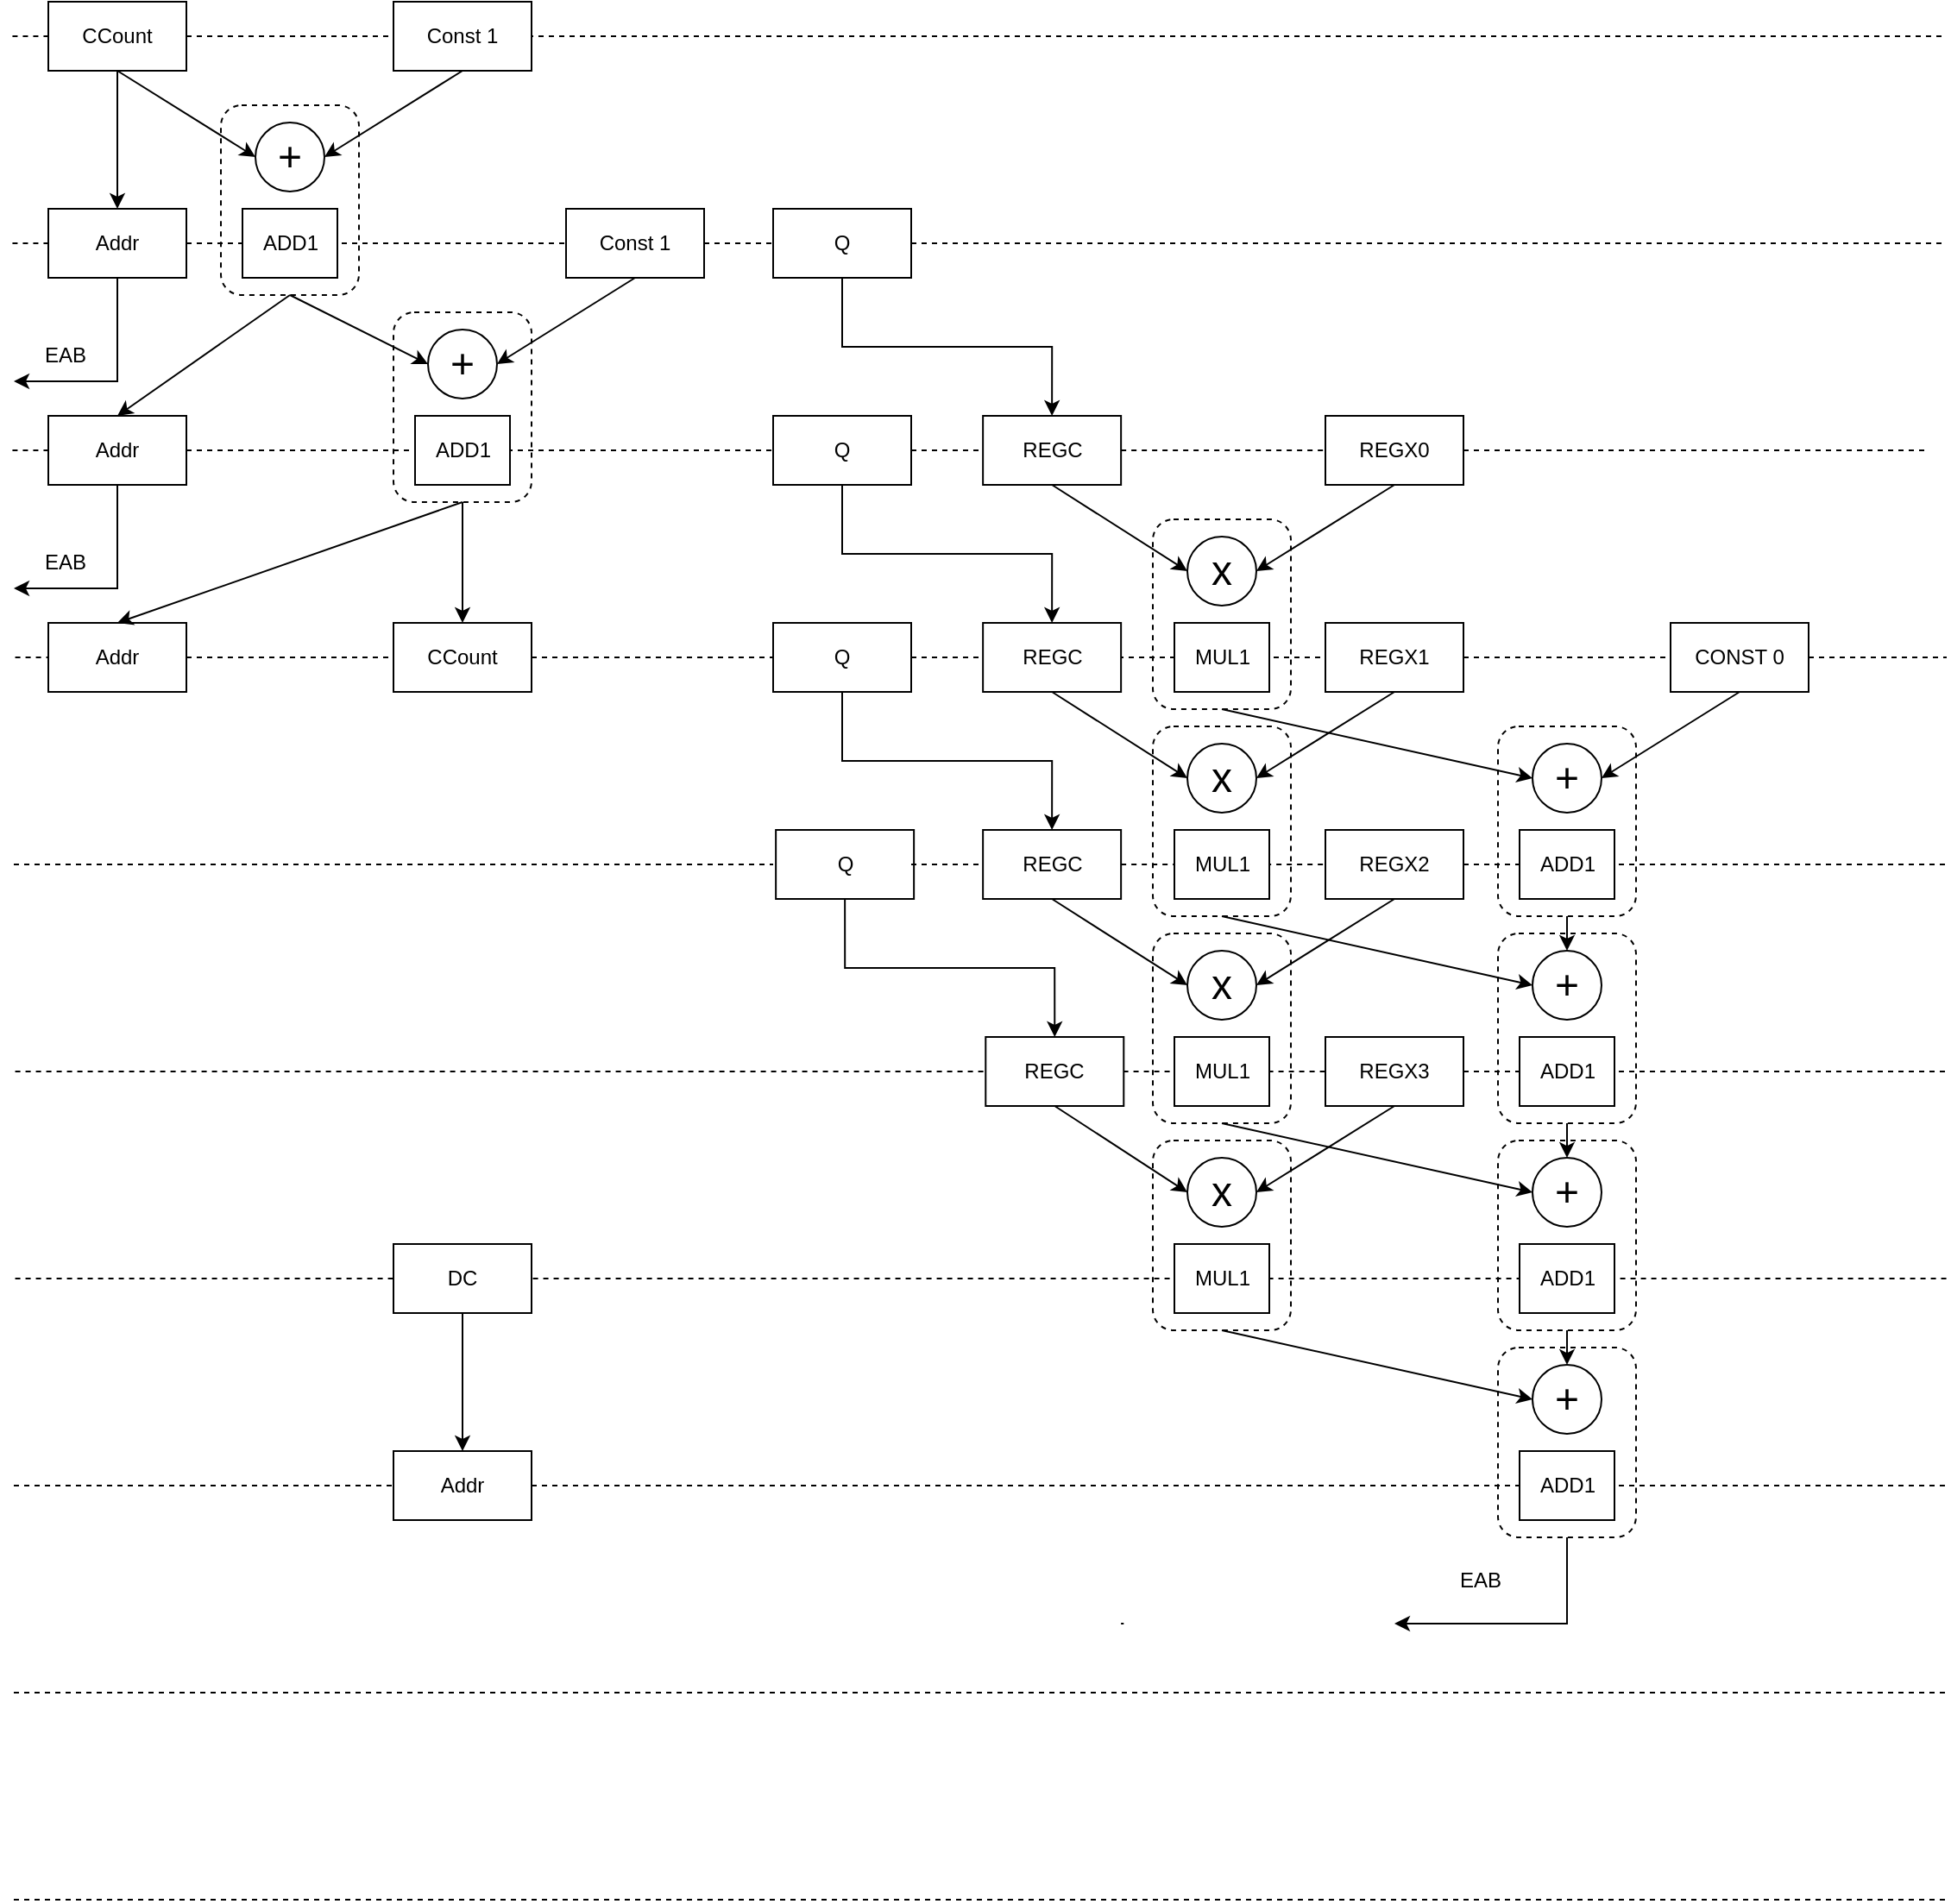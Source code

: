 <mxfile version="24.8.0">
  <diagram name="Page-1" id="5d7acffa-a066-3a61-03fe-96351882024d">
    <mxGraphModel dx="1709" dy="904" grid="1" gridSize="10" guides="1" tooltips="1" connect="1" arrows="1" fold="1" page="1" pageScale="1" pageWidth="1100" pageHeight="850" background="#ffffff" math="0" shadow="0">
      <root>
        <mxCell id="0" />
        <mxCell id="1" parent="0" />
        <mxCell id="BSLRpSNt9OVdPa2F6NVs-5" value="" style="endArrow=none;dashed=1;html=1;rounded=0;" edge="1" parent="1">
          <mxGeometry width="50" height="50" relative="1" as="geometry">
            <mxPoint x="801.57" y="960" as="sourcePoint" />
            <mxPoint x="803.139" y="960" as="targetPoint" />
          </mxGeometry>
        </mxCell>
        <mxCell id="BSLRpSNt9OVdPa2F6NVs-18" value="" style="endArrow=none;dashed=1;html=1;rounded=0;" edge="1" parent="1" target="BSLRpSNt9OVdPa2F6NVs-17">
          <mxGeometry width="50" height="50" relative="1" as="geometry">
            <mxPoint x="159.22" y="40" as="sourcePoint" />
            <mxPoint x="800.789" y="40" as="targetPoint" />
          </mxGeometry>
        </mxCell>
        <mxCell id="BSLRpSNt9OVdPa2F6NVs-17" value="CCount" style="rounded=0;whiteSpace=wrap;html=1;" vertex="1" parent="1">
          <mxGeometry x="180" y="20" width="80" height="40" as="geometry" />
        </mxCell>
        <mxCell id="BSLRpSNt9OVdPa2F6NVs-20" value="" style="endArrow=none;dashed=1;html=1;rounded=0;" edge="1" parent="1" target="BSLRpSNt9OVdPa2F6NVs-19">
          <mxGeometry width="50" height="50" relative="1" as="geometry">
            <mxPoint x="159.22" y="160" as="sourcePoint" />
            <mxPoint x="800.789" y="160" as="targetPoint" />
          </mxGeometry>
        </mxCell>
        <mxCell id="BSLRpSNt9OVdPa2F6NVs-19" value="Addr" style="rounded=0;whiteSpace=wrap;html=1;" vertex="1" parent="1">
          <mxGeometry x="180" y="140" width="80" height="40" as="geometry" />
        </mxCell>
        <mxCell id="BSLRpSNt9OVdPa2F6NVs-25" value="" style="endArrow=classic;html=1;rounded=0;exitX=0.5;exitY=1;exitDx=0;exitDy=0;entryX=0.5;entryY=0;entryDx=0;entryDy=0;" edge="1" parent="1" source="BSLRpSNt9OVdPa2F6NVs-17" target="BSLRpSNt9OVdPa2F6NVs-19">
          <mxGeometry width="50" height="50" relative="1" as="geometry">
            <mxPoint x="290" y="90" as="sourcePoint" />
            <mxPoint x="340" y="40" as="targetPoint" />
          </mxGeometry>
        </mxCell>
        <mxCell id="BSLRpSNt9OVdPa2F6NVs-32" value="" style="endArrow=classic;html=1;rounded=0;entryX=0;entryY=0.5;entryDx=0;entryDy=0;exitX=0.5;exitY=1;exitDx=0;exitDy=0;" edge="1" parent="1" source="BSLRpSNt9OVdPa2F6NVs-17" target="BSLRpSNt9OVdPa2F6NVs-27">
          <mxGeometry width="50" height="50" relative="1" as="geometry">
            <mxPoint x="520" y="380" as="sourcePoint" />
            <mxPoint x="470" y="430" as="targetPoint" />
          </mxGeometry>
        </mxCell>
        <mxCell id="BSLRpSNt9OVdPa2F6NVs-33" value="" style="endArrow=classic;html=1;rounded=0;entryX=1;entryY=0.5;entryDx=0;entryDy=0;exitX=0.5;exitY=1;exitDx=0;exitDy=0;" edge="1" parent="1" source="BSLRpSNt9OVdPa2F6NVs-31" target="BSLRpSNt9OVdPa2F6NVs-27">
          <mxGeometry width="50" height="50" relative="1" as="geometry">
            <mxPoint x="380" y="60" as="sourcePoint" />
            <mxPoint x="420" y="110" as="targetPoint" />
          </mxGeometry>
        </mxCell>
        <mxCell id="BSLRpSNt9OVdPa2F6NVs-35" value="" style="endArrow=none;dashed=1;html=1;rounded=0;" edge="1" parent="1" target="BSLRpSNt9OVdPa2F6NVs-34">
          <mxGeometry width="50" height="50" relative="1" as="geometry">
            <mxPoint x="159.22" y="280" as="sourcePoint" />
            <mxPoint x="800.789" y="280" as="targetPoint" />
          </mxGeometry>
        </mxCell>
        <mxCell id="BSLRpSNt9OVdPa2F6NVs-34" value="Addr" style="rounded=0;whiteSpace=wrap;html=1;" vertex="1" parent="1">
          <mxGeometry x="180" y="260" width="80" height="40" as="geometry" />
        </mxCell>
        <mxCell id="BSLRpSNt9OVdPa2F6NVs-43" value="" style="endArrow=classic;html=1;rounded=0;exitX=0.5;exitY=1;exitDx=0;exitDy=0;entryX=0.5;entryY=0;entryDx=0;entryDy=0;" edge="1" parent="1" source="BSLRpSNt9OVdPa2F6NVs-26" target="BSLRpSNt9OVdPa2F6NVs-34">
          <mxGeometry width="50" height="50" relative="1" as="geometry">
            <mxPoint x="410" y="370" as="sourcePoint" />
            <mxPoint x="460" y="320" as="targetPoint" />
          </mxGeometry>
        </mxCell>
        <mxCell id="BSLRpSNt9OVdPa2F6NVs-51" value="" style="endArrow=none;dashed=1;html=1;rounded=0;" edge="1" parent="1" source="BSLRpSNt9OVdPa2F6NVs-19" target="BSLRpSNt9OVdPa2F6NVs-50">
          <mxGeometry width="50" height="50" relative="1" as="geometry">
            <mxPoint x="260" y="160" as="sourcePoint" />
            <mxPoint x="800.789" y="160" as="targetPoint" />
          </mxGeometry>
        </mxCell>
        <mxCell id="BSLRpSNt9OVdPa2F6NVs-50" value="Const 1" style="rounded=0;whiteSpace=wrap;html=1;" vertex="1" parent="1">
          <mxGeometry x="480" y="140" width="80" height="40" as="geometry" />
        </mxCell>
        <mxCell id="BSLRpSNt9OVdPa2F6NVs-52" value="" style="endArrow=classic;html=1;rounded=0;entryX=1;entryY=0.5;entryDx=0;entryDy=0;exitX=0.5;exitY=1;exitDx=0;exitDy=0;" edge="1" parent="1" source="BSLRpSNt9OVdPa2F6NVs-50" target="BSLRpSNt9OVdPa2F6NVs-46">
          <mxGeometry width="50" height="50" relative="1" as="geometry">
            <mxPoint x="390" y="70" as="sourcePoint" />
            <mxPoint x="350" y="120" as="targetPoint" />
          </mxGeometry>
        </mxCell>
        <mxCell id="BSLRpSNt9OVdPa2F6NVs-53" value="" style="endArrow=classic;html=1;rounded=0;entryX=0;entryY=0.5;entryDx=0;entryDy=0;exitX=0.5;exitY=1;exitDx=0;exitDy=0;" edge="1" parent="1" source="BSLRpSNt9OVdPa2F6NVs-26" target="BSLRpSNt9OVdPa2F6NVs-46">
          <mxGeometry width="50" height="50" relative="1" as="geometry">
            <mxPoint x="460" y="320" as="sourcePoint" />
            <mxPoint x="410" y="370" as="targetPoint" />
          </mxGeometry>
        </mxCell>
        <mxCell id="BSLRpSNt9OVdPa2F6NVs-54" value="" style="group" vertex="1" connectable="0" parent="1">
          <mxGeometry x="280" y="80" width="80" height="110" as="geometry" />
        </mxCell>
        <mxCell id="BSLRpSNt9OVdPa2F6NVs-106" value="" style="group" vertex="1" connectable="0" parent="BSLRpSNt9OVdPa2F6NVs-54">
          <mxGeometry width="80" height="110" as="geometry" />
        </mxCell>
        <mxCell id="BSLRpSNt9OVdPa2F6NVs-26" value="" style="rounded=1;whiteSpace=wrap;html=1;fillColor=none;dashed=1;" vertex="1" parent="BSLRpSNt9OVdPa2F6NVs-106">
          <mxGeometry width="80" height="110" as="geometry" />
        </mxCell>
        <mxCell id="BSLRpSNt9OVdPa2F6NVs-27" value="&lt;font style=&quot;font-size: 24px;&quot;&gt;+&lt;/font&gt;" style="ellipse;whiteSpace=wrap;html=1;aspect=fixed;" vertex="1" parent="BSLRpSNt9OVdPa2F6NVs-106">
          <mxGeometry x="20" y="10" width="40" height="40" as="geometry" />
        </mxCell>
        <mxCell id="BSLRpSNt9OVdPa2F6NVs-28" value="ADD1" style="rounded=0;whiteSpace=wrap;html=1;" vertex="1" parent="BSLRpSNt9OVdPa2F6NVs-106">
          <mxGeometry x="12.5" y="60" width="55" height="40" as="geometry" />
        </mxCell>
        <mxCell id="BSLRpSNt9OVdPa2F6NVs-56" value="" style="endArrow=none;dashed=1;html=1;rounded=0;" edge="1" parent="1" target="BSLRpSNt9OVdPa2F6NVs-55">
          <mxGeometry width="50" height="50" relative="1" as="geometry">
            <mxPoint x="160.79" y="400" as="sourcePoint" />
            <mxPoint x="802.359" y="400" as="targetPoint" />
          </mxGeometry>
        </mxCell>
        <mxCell id="BSLRpSNt9OVdPa2F6NVs-55" value="Addr" style="rounded=0;whiteSpace=wrap;html=1;" vertex="1" parent="1">
          <mxGeometry x="180" y="380" width="80" height="40" as="geometry" />
        </mxCell>
        <mxCell id="BSLRpSNt9OVdPa2F6NVs-57" value="" style="endArrow=classic;html=1;rounded=0;entryX=0.5;entryY=0;entryDx=0;entryDy=0;exitX=0.5;exitY=1;exitDx=0;exitDy=0;" edge="1" parent="1" source="BSLRpSNt9OVdPa2F6NVs-45" target="BSLRpSNt9OVdPa2F6NVs-55">
          <mxGeometry width="50" height="50" relative="1" as="geometry">
            <mxPoint x="460" y="320" as="sourcePoint" />
            <mxPoint x="410" y="370" as="targetPoint" />
          </mxGeometry>
        </mxCell>
        <mxCell id="BSLRpSNt9OVdPa2F6NVs-59" value="" style="group" vertex="1" connectable="0" parent="1">
          <mxGeometry x="160" y="200" width="60" height="50" as="geometry" />
        </mxCell>
        <mxCell id="BSLRpSNt9OVdPa2F6NVs-21" value="" style="endArrow=classic;html=1;rounded=0;exitX=0.5;exitY=1;exitDx=0;exitDy=0;" edge="1" parent="BSLRpSNt9OVdPa2F6NVs-59" source="BSLRpSNt9OVdPa2F6NVs-19">
          <mxGeometry width="50" height="50" relative="1" as="geometry">
            <mxPoint x="310" y="240" as="sourcePoint" />
            <mxPoint y="40" as="targetPoint" />
            <Array as="points">
              <mxPoint x="60" y="40" />
            </Array>
          </mxGeometry>
        </mxCell>
        <mxCell id="BSLRpSNt9OVdPa2F6NVs-23" value="EAB" style="text;html=1;align=center;verticalAlign=middle;whiteSpace=wrap;rounded=0;" vertex="1" parent="BSLRpSNt9OVdPa2F6NVs-59">
          <mxGeometry width="60" height="50" as="geometry" />
        </mxCell>
        <mxCell id="BSLRpSNt9OVdPa2F6NVs-60" value="" style="group" vertex="1" connectable="0" parent="1">
          <mxGeometry x="160" y="320" width="60" height="50" as="geometry" />
        </mxCell>
        <mxCell id="BSLRpSNt9OVdPa2F6NVs-61" value="" style="endArrow=classic;html=1;rounded=0;exitX=0.5;exitY=1;exitDx=0;exitDy=0;" edge="1" parent="BSLRpSNt9OVdPa2F6NVs-60" source="BSLRpSNt9OVdPa2F6NVs-34">
          <mxGeometry width="50" height="50" relative="1" as="geometry">
            <mxPoint x="310" y="240" as="sourcePoint" />
            <mxPoint y="40" as="targetPoint" />
            <Array as="points">
              <mxPoint x="60" y="40" />
            </Array>
          </mxGeometry>
        </mxCell>
        <mxCell id="BSLRpSNt9OVdPa2F6NVs-62" value="EAB" style="text;html=1;align=center;verticalAlign=middle;whiteSpace=wrap;rounded=0;" vertex="1" parent="BSLRpSNt9OVdPa2F6NVs-60">
          <mxGeometry width="60" height="50" as="geometry" />
        </mxCell>
        <mxCell id="BSLRpSNt9OVdPa2F6NVs-64" value="" style="endArrow=none;dashed=1;html=1;rounded=0;" edge="1" parent="1" source="BSLRpSNt9OVdPa2F6NVs-50" target="BSLRpSNt9OVdPa2F6NVs-63">
          <mxGeometry width="50" height="50" relative="1" as="geometry">
            <mxPoint x="560" y="160" as="sourcePoint" />
            <mxPoint x="800.789" y="160" as="targetPoint" />
          </mxGeometry>
        </mxCell>
        <mxCell id="BSLRpSNt9OVdPa2F6NVs-94" style="edgeStyle=orthogonalEdgeStyle;rounded=0;orthogonalLoop=1;jettySize=auto;html=1;exitX=0.5;exitY=1;exitDx=0;exitDy=0;entryX=0.5;entryY=0;entryDx=0;entryDy=0;" edge="1" parent="1" source="BSLRpSNt9OVdPa2F6NVs-63" target="BSLRpSNt9OVdPa2F6NVs-88">
          <mxGeometry relative="1" as="geometry">
            <Array as="points">
              <mxPoint x="640" y="220" />
              <mxPoint x="762" y="220" />
            </Array>
          </mxGeometry>
        </mxCell>
        <mxCell id="BSLRpSNt9OVdPa2F6NVs-63" value="Q" style="rounded=0;whiteSpace=wrap;html=1;" vertex="1" parent="1">
          <mxGeometry x="600" y="140" width="80" height="40" as="geometry" />
        </mxCell>
        <mxCell id="BSLRpSNt9OVdPa2F6NVs-68" value="" style="endArrow=none;dashed=1;html=1;rounded=0;" edge="1" parent="1" source="BSLRpSNt9OVdPa2F6NVs-203">
          <mxGeometry width="50" height="50" relative="1" as="geometry">
            <mxPoint x="420.58" y="440" as="sourcePoint" />
            <mxPoint x="600" y="400" as="targetPoint" />
          </mxGeometry>
        </mxCell>
        <mxCell id="BSLRpSNt9OVdPa2F6NVs-16" value="" style="endArrow=none;dashed=1;html=1;rounded=0;" edge="1" parent="1" source="BSLRpSNt9OVdPa2F6NVs-17">
          <mxGeometry width="50" height="50" relative="1" as="geometry">
            <mxPoint x="158.345" y="40" as="sourcePoint" />
            <mxPoint x="1280" y="40" as="targetPoint" />
          </mxGeometry>
        </mxCell>
        <mxCell id="BSLRpSNt9OVdPa2F6NVs-14" value="" style="endArrow=none;dashed=1;html=1;rounded=0;" edge="1" parent="1" source="BSLRpSNt9OVdPa2F6NVs-124">
          <mxGeometry width="50" height="50" relative="1" as="geometry">
            <mxPoint x="158.345" y="280" as="sourcePoint" />
            <mxPoint x="1270" y="280" as="targetPoint" />
          </mxGeometry>
        </mxCell>
        <mxCell id="BSLRpSNt9OVdPa2F6NVs-40" value="" style="endArrow=none;dashed=1;html=1;rounded=0;" edge="1" parent="1" source="BSLRpSNt9OVdPa2F6NVs-161">
          <mxGeometry width="50" height="50" relative="1" as="geometry">
            <mxPoint x="680" y="400" as="sourcePoint" />
            <mxPoint x="1280" y="400" as="targetPoint" />
          </mxGeometry>
        </mxCell>
        <mxCell id="BSLRpSNt9OVdPa2F6NVs-41" value="" style="endArrow=none;dashed=1;html=1;rounded=0;" edge="1" parent="1" source="BSLRpSNt9OVdPa2F6NVs-130">
          <mxGeometry width="50" height="50" relative="1" as="geometry">
            <mxPoint x="160.79" y="640" as="sourcePoint" />
            <mxPoint x="1280" y="640" as="targetPoint" />
          </mxGeometry>
        </mxCell>
        <mxCell id="BSLRpSNt9OVdPa2F6NVs-42" value="" style="endArrow=none;dashed=1;html=1;rounded=0;" edge="1" parent="1">
          <mxGeometry width="50" height="50" relative="1" as="geometry">
            <mxPoint x="160.79" y="760" as="sourcePoint" />
            <mxPoint x="1280" y="760" as="targetPoint" />
          </mxGeometry>
        </mxCell>
        <mxCell id="BSLRpSNt9OVdPa2F6NVs-70" value="" style="endArrow=none;dashed=1;html=1;rounded=0;" edge="1" parent="1">
          <mxGeometry width="50" height="50" relative="1" as="geometry">
            <mxPoint x="160" y="520" as="sourcePoint" />
            <mxPoint x="600" y="520" as="targetPoint" />
          </mxGeometry>
        </mxCell>
        <mxCell id="BSLRpSNt9OVdPa2F6NVs-31" value="Const 1" style="rounded=0;whiteSpace=wrap;html=1;" vertex="1" parent="1">
          <mxGeometry x="380" y="20" width="80" height="40" as="geometry" />
        </mxCell>
        <mxCell id="BSLRpSNt9OVdPa2F6NVs-89" value="" style="endArrow=none;dashed=1;html=1;rounded=0;" edge="1" parent="1" source="BSLRpSNt9OVdPa2F6NVs-34" target="BSLRpSNt9OVdPa2F6NVs-88">
          <mxGeometry width="50" height="50" relative="1" as="geometry">
            <mxPoint x="260" y="280" as="sourcePoint" />
            <mxPoint x="1157.555" y="280" as="targetPoint" />
            <Array as="points">
              <mxPoint x="660" y="280" />
            </Array>
          </mxGeometry>
        </mxCell>
        <mxCell id="BSLRpSNt9OVdPa2F6NVs-88" value="REGC" style="rounded=0;whiteSpace=wrap;html=1;" vertex="1" parent="1">
          <mxGeometry x="721.57" y="260" width="80" height="40" as="geometry" />
        </mxCell>
        <mxCell id="BSLRpSNt9OVdPa2F6NVs-96" style="edgeStyle=orthogonalEdgeStyle;rounded=0;orthogonalLoop=1;jettySize=auto;html=1;exitX=0.5;exitY=1;exitDx=0;exitDy=0;entryX=0.5;entryY=0;entryDx=0;entryDy=0;" edge="1" source="BSLRpSNt9OVdPa2F6NVs-97" target="BSLRpSNt9OVdPa2F6NVs-95" parent="1">
          <mxGeometry relative="1" as="geometry">
            <Array as="points">
              <mxPoint x="640" y="340" />
              <mxPoint x="762" y="340" />
            </Array>
          </mxGeometry>
        </mxCell>
        <mxCell id="BSLRpSNt9OVdPa2F6NVs-97" value="Q" style="rounded=0;whiteSpace=wrap;html=1;" vertex="1" parent="1">
          <mxGeometry x="600" y="260" width="80" height="40" as="geometry" />
        </mxCell>
        <mxCell id="BSLRpSNt9OVdPa2F6NVs-99" value="Q" style="rounded=0;whiteSpace=wrap;html=1;" vertex="1" parent="1">
          <mxGeometry x="600" y="380" width="80" height="40" as="geometry" />
        </mxCell>
        <mxCell id="BSLRpSNt9OVdPa2F6NVs-100" style="edgeStyle=orthogonalEdgeStyle;rounded=0;orthogonalLoop=1;jettySize=auto;html=1;exitX=0.5;exitY=1;exitDx=0;exitDy=0;entryX=0.5;entryY=0;entryDx=0;entryDy=0;" edge="1" source="BSLRpSNt9OVdPa2F6NVs-99" target="BSLRpSNt9OVdPa2F6NVs-101" parent="1">
          <mxGeometry relative="1" as="geometry">
            <Array as="points">
              <mxPoint x="640" y="460" />
              <mxPoint x="762" y="460" />
            </Array>
          </mxGeometry>
        </mxCell>
        <mxCell id="BSLRpSNt9OVdPa2F6NVs-101" value="REGC" style="rounded=0;whiteSpace=wrap;html=1;" vertex="1" parent="1">
          <mxGeometry x="721.57" y="500" width="80" height="40" as="geometry" />
        </mxCell>
        <mxCell id="BSLRpSNt9OVdPa2F6NVs-102" value="Q" style="rounded=0;whiteSpace=wrap;html=1;" vertex="1" parent="1">
          <mxGeometry x="601.57" y="500" width="80" height="40" as="geometry" />
        </mxCell>
        <mxCell id="BSLRpSNt9OVdPa2F6NVs-103" style="edgeStyle=orthogonalEdgeStyle;rounded=0;orthogonalLoop=1;jettySize=auto;html=1;exitX=0.5;exitY=1;exitDx=0;exitDy=0;entryX=0.5;entryY=0;entryDx=0;entryDy=0;" edge="1" source="BSLRpSNt9OVdPa2F6NVs-102" target="BSLRpSNt9OVdPa2F6NVs-104" parent="1">
          <mxGeometry relative="1" as="geometry">
            <Array as="points">
              <mxPoint x="641.57" y="580" />
              <mxPoint x="763.57" y="580" />
            </Array>
          </mxGeometry>
        </mxCell>
        <mxCell id="BSLRpSNt9OVdPa2F6NVs-123" value="" style="endArrow=classic;html=1;rounded=0;exitX=0.5;exitY=1;exitDx=0;exitDy=0;entryX=0;entryY=0.5;entryDx=0;entryDy=0;" edge="1" parent="1" source="BSLRpSNt9OVdPa2F6NVs-88" target="BSLRpSNt9OVdPa2F6NVs-121">
          <mxGeometry width="50" height="50" relative="1" as="geometry">
            <mxPoint x="830" y="410" as="sourcePoint" />
            <mxPoint x="880" y="360" as="targetPoint" />
          </mxGeometry>
        </mxCell>
        <mxCell id="BSLRpSNt9OVdPa2F6NVs-125" value="" style="endArrow=none;dashed=1;html=1;rounded=0;" edge="1" parent="1" source="BSLRpSNt9OVdPa2F6NVs-88" target="BSLRpSNt9OVdPa2F6NVs-124">
          <mxGeometry width="50" height="50" relative="1" as="geometry">
            <mxPoint x="802" y="280" as="sourcePoint" />
            <mxPoint x="1157.555" y="280" as="targetPoint" />
          </mxGeometry>
        </mxCell>
        <mxCell id="BSLRpSNt9OVdPa2F6NVs-124" value="REGX0" style="rounded=0;whiteSpace=wrap;html=1;" vertex="1" parent="1">
          <mxGeometry x="920" y="260" width="80" height="40" as="geometry" />
        </mxCell>
        <mxCell id="BSLRpSNt9OVdPa2F6NVs-127" value="" style="endArrow=none;dashed=1;html=1;rounded=0;" edge="1" parent="1" target="BSLRpSNt9OVdPa2F6NVs-126">
          <mxGeometry width="50" height="50" relative="1" as="geometry">
            <mxPoint x="680" y="400" as="sourcePoint" />
            <mxPoint x="1160.0" y="400" as="targetPoint" />
          </mxGeometry>
        </mxCell>
        <mxCell id="BSLRpSNt9OVdPa2F6NVs-126" value="REGX1" style="rounded=0;whiteSpace=wrap;html=1;" vertex="1" parent="1">
          <mxGeometry x="920" y="380" width="80" height="40" as="geometry" />
        </mxCell>
        <mxCell id="BSLRpSNt9OVdPa2F6NVs-129" value="" style="endArrow=none;dashed=1;html=1;rounded=0;entryX=0;entryY=0.5;entryDx=0;entryDy=0;" edge="1" parent="1" target="BSLRpSNt9OVdPa2F6NVs-101">
          <mxGeometry width="50" height="50" relative="1" as="geometry">
            <mxPoint x="680" y="520" as="sourcePoint" />
            <mxPoint x="1160.0" y="520" as="targetPoint" />
          </mxGeometry>
        </mxCell>
        <mxCell id="BSLRpSNt9OVdPa2F6NVs-128" value="REGX2" style="rounded=0;whiteSpace=wrap;html=1;" vertex="1" parent="1">
          <mxGeometry x="920" y="500" width="80" height="40" as="geometry" />
        </mxCell>
        <mxCell id="BSLRpSNt9OVdPa2F6NVs-131" value="" style="endArrow=none;dashed=1;html=1;rounded=0;" edge="1" parent="1" target="BSLRpSNt9OVdPa2F6NVs-130">
          <mxGeometry width="50" height="50" relative="1" as="geometry">
            <mxPoint x="160.79" y="640" as="sourcePoint" />
            <mxPoint x="1160.0" y="640" as="targetPoint" />
          </mxGeometry>
        </mxCell>
        <mxCell id="BSLRpSNt9OVdPa2F6NVs-130" value="REGX3" style="rounded=0;whiteSpace=wrap;html=1;" vertex="1" parent="1">
          <mxGeometry x="920" y="620" width="80" height="40" as="geometry" />
        </mxCell>
        <mxCell id="BSLRpSNt9OVdPa2F6NVs-132" value="" style="endArrow=none;dashed=1;html=1;rounded=0;exitX=1;exitY=0.5;exitDx=0;exitDy=0;entryX=0;entryY=0.5;entryDx=0;entryDy=0;" edge="1" parent="1" source="BSLRpSNt9OVdPa2F6NVs-101" target="BSLRpSNt9OVdPa2F6NVs-128">
          <mxGeometry width="50" height="50" relative="1" as="geometry">
            <mxPoint x="1010" y="530" as="sourcePoint" />
            <mxPoint x="1170.0" y="530" as="targetPoint" />
          </mxGeometry>
        </mxCell>
        <mxCell id="BSLRpSNt9OVdPa2F6NVs-49" value="" style="group" vertex="1" connectable="0" parent="1">
          <mxGeometry x="380" y="200" width="80" height="110" as="geometry" />
        </mxCell>
        <mxCell id="BSLRpSNt9OVdPa2F6NVs-45" value="" style="rounded=1;whiteSpace=wrap;html=1;fillColor=none;dashed=1;" vertex="1" parent="BSLRpSNt9OVdPa2F6NVs-49">
          <mxGeometry width="80" height="110" as="geometry" />
        </mxCell>
        <mxCell id="BSLRpSNt9OVdPa2F6NVs-46" value="&lt;font style=&quot;font-size: 24px;&quot;&gt;+&lt;/font&gt;" style="ellipse;whiteSpace=wrap;html=1;aspect=fixed;" vertex="1" parent="BSLRpSNt9OVdPa2F6NVs-49">
          <mxGeometry x="20" y="10" width="40" height="40" as="geometry" />
        </mxCell>
        <mxCell id="BSLRpSNt9OVdPa2F6NVs-47" value="ADD1" style="rounded=0;whiteSpace=wrap;html=1;" vertex="1" parent="BSLRpSNt9OVdPa2F6NVs-49">
          <mxGeometry x="12.5" y="60" width="55" height="40" as="geometry" />
        </mxCell>
        <mxCell id="BSLRpSNt9OVdPa2F6NVs-137" value="" style="endArrow=classic;html=1;rounded=0;exitX=0.5;exitY=1;exitDx=0;exitDy=0;entryX=1;entryY=0.5;entryDx=0;entryDy=0;" edge="1" parent="1" source="BSLRpSNt9OVdPa2F6NVs-124" target="BSLRpSNt9OVdPa2F6NVs-121">
          <mxGeometry width="50" height="50" relative="1" as="geometry">
            <mxPoint x="960" y="370" as="sourcePoint" />
            <mxPoint x="910" y="420" as="targetPoint" />
          </mxGeometry>
        </mxCell>
        <mxCell id="BSLRpSNt9OVdPa2F6NVs-120" value="" style="rounded=1;whiteSpace=wrap;html=1;fillColor=none;dashed=1;" vertex="1" parent="1">
          <mxGeometry x="820" y="320" width="80" height="110" as="geometry" />
        </mxCell>
        <mxCell id="BSLRpSNt9OVdPa2F6NVs-121" value="&lt;span style=&quot;font-size: 24px;&quot;&gt;x&lt;/span&gt;" style="ellipse;whiteSpace=wrap;html=1;aspect=fixed;" vertex="1" parent="1">
          <mxGeometry x="840" y="330" width="40" height="40" as="geometry" />
        </mxCell>
        <mxCell id="BSLRpSNt9OVdPa2F6NVs-122" value="MUL1" style="rounded=0;whiteSpace=wrap;html=1;" vertex="1" parent="1">
          <mxGeometry x="832.5" y="380" width="55" height="40" as="geometry" />
        </mxCell>
        <mxCell id="BSLRpSNt9OVdPa2F6NVs-138" value="" style="rounded=1;whiteSpace=wrap;html=1;fillColor=none;dashed=1;" vertex="1" parent="1">
          <mxGeometry x="820" y="440" width="80" height="110" as="geometry" />
        </mxCell>
        <mxCell id="BSLRpSNt9OVdPa2F6NVs-139" value="&lt;font style=&quot;font-size: 24px;&quot;&gt;x&lt;/font&gt;" style="ellipse;whiteSpace=wrap;html=1;aspect=fixed;" vertex="1" parent="1">
          <mxGeometry x="840" y="450" width="40" height="40" as="geometry" />
        </mxCell>
        <mxCell id="BSLRpSNt9OVdPa2F6NVs-140" value="MUL1" style="rounded=0;whiteSpace=wrap;html=1;" vertex="1" parent="1">
          <mxGeometry x="832.5" y="500" width="55" height="40" as="geometry" />
        </mxCell>
        <mxCell id="BSLRpSNt9OVdPa2F6NVs-141" value="" style="endArrow=classic;html=1;rounded=0;exitX=0.5;exitY=1;exitDx=0;exitDy=0;entryX=0;entryY=0.5;entryDx=0;entryDy=0;" edge="1" parent="1" source="BSLRpSNt9OVdPa2F6NVs-95" target="BSLRpSNt9OVdPa2F6NVs-139">
          <mxGeometry width="50" height="50" relative="1" as="geometry">
            <mxPoint x="870" y="430" as="sourcePoint" />
            <mxPoint x="920" y="380" as="targetPoint" />
          </mxGeometry>
        </mxCell>
        <mxCell id="BSLRpSNt9OVdPa2F6NVs-142" value="" style="endArrow=classic;html=1;rounded=0;exitX=0.5;exitY=1;exitDx=0;exitDy=0;entryX=1;entryY=0.5;entryDx=0;entryDy=0;" edge="1" parent="1" source="BSLRpSNt9OVdPa2F6NVs-126" target="BSLRpSNt9OVdPa2F6NVs-139">
          <mxGeometry width="50" height="50" relative="1" as="geometry">
            <mxPoint x="772" y="430" as="sourcePoint" />
            <mxPoint x="850" y="480" as="targetPoint" />
          </mxGeometry>
        </mxCell>
        <mxCell id="BSLRpSNt9OVdPa2F6NVs-143" value="MUL1" style="rounded=0;whiteSpace=wrap;html=1;" vertex="1" parent="1">
          <mxGeometry x="832.5" y="620" width="55" height="40" as="geometry" />
        </mxCell>
        <mxCell id="BSLRpSNt9OVdPa2F6NVs-144" value="&lt;font style=&quot;font-size: 24px;&quot;&gt;x&lt;/font&gt;" style="ellipse;whiteSpace=wrap;html=1;aspect=fixed;" vertex="1" parent="1">
          <mxGeometry x="840" y="570" width="40" height="40" as="geometry" />
        </mxCell>
        <mxCell id="BSLRpSNt9OVdPa2F6NVs-145" value="" style="rounded=1;whiteSpace=wrap;html=1;fillColor=none;dashed=1;" vertex="1" parent="1">
          <mxGeometry x="820" y="560" width="80" height="110" as="geometry" />
        </mxCell>
        <mxCell id="BSLRpSNt9OVdPa2F6NVs-146" value="" style="endArrow=classic;html=1;rounded=0;exitX=0.5;exitY=1;exitDx=0;exitDy=0;entryX=0.75;entryY=0.273;entryDx=0;entryDy=0;entryPerimeter=0;" edge="1" parent="1" source="BSLRpSNt9OVdPa2F6NVs-128" target="BSLRpSNt9OVdPa2F6NVs-145">
          <mxGeometry width="50" height="50" relative="1" as="geometry">
            <mxPoint x="970" y="430" as="sourcePoint" />
            <mxPoint x="890" y="480" as="targetPoint" />
          </mxGeometry>
        </mxCell>
        <mxCell id="BSLRpSNt9OVdPa2F6NVs-147" value="" style="endArrow=classic;html=1;rounded=0;exitX=0.5;exitY=1;exitDx=0;exitDy=0;entryX=0.25;entryY=0.273;entryDx=0;entryDy=0;entryPerimeter=0;" edge="1" parent="1" source="BSLRpSNt9OVdPa2F6NVs-101" target="BSLRpSNt9OVdPa2F6NVs-145">
          <mxGeometry width="50" height="50" relative="1" as="geometry">
            <mxPoint x="772" y="430" as="sourcePoint" />
            <mxPoint x="850" y="480" as="targetPoint" />
          </mxGeometry>
        </mxCell>
        <mxCell id="BSLRpSNt9OVdPa2F6NVs-104" value="REGC" style="rounded=0;whiteSpace=wrap;html=1;" vertex="1" parent="1">
          <mxGeometry x="723.14" y="620" width="80" height="40" as="geometry" />
        </mxCell>
        <mxCell id="BSLRpSNt9OVdPa2F6NVs-95" value="REGC" style="rounded=0;whiteSpace=wrap;html=1;" vertex="1" parent="1">
          <mxGeometry x="721.57" y="380" width="80" height="40" as="geometry" />
        </mxCell>
        <mxCell id="BSLRpSNt9OVdPa2F6NVs-150" value="" style="endArrow=none;dashed=1;html=1;rounded=0;" edge="1" parent="1" source="BSLRpSNt9OVdPa2F6NVs-63">
          <mxGeometry width="50" height="50" relative="1" as="geometry">
            <mxPoint x="680" y="160" as="sourcePoint" />
            <mxPoint x="1280" y="160" as="targetPoint" />
          </mxGeometry>
        </mxCell>
        <mxCell id="BSLRpSNt9OVdPa2F6NVs-153" value="" style="endArrow=none;dashed=1;html=1;rounded=0;" edge="1" parent="1" source="BSLRpSNt9OVdPa2F6NVs-128">
          <mxGeometry width="50" height="50" relative="1" as="geometry">
            <mxPoint x="1000" y="520" as="sourcePoint" />
            <mxPoint x="1280" y="520" as="targetPoint" />
          </mxGeometry>
        </mxCell>
        <mxCell id="BSLRpSNt9OVdPa2F6NVs-154" value="" style="rounded=1;whiteSpace=wrap;html=1;fillColor=none;dashed=1;" vertex="1" parent="1">
          <mxGeometry x="1020" y="440" width="80" height="110" as="geometry" />
        </mxCell>
        <mxCell id="BSLRpSNt9OVdPa2F6NVs-155" value="&lt;span style=&quot;font-size: 24px;&quot;&gt;+&lt;/span&gt;" style="ellipse;whiteSpace=wrap;html=1;aspect=fixed;" vertex="1" parent="1">
          <mxGeometry x="1040" y="450" width="40" height="40" as="geometry" />
        </mxCell>
        <mxCell id="BSLRpSNt9OVdPa2F6NVs-156" value="ADD1" style="rounded=0;whiteSpace=wrap;html=1;" vertex="1" parent="1">
          <mxGeometry x="1032.5" y="500" width="55" height="40" as="geometry" />
        </mxCell>
        <mxCell id="BSLRpSNt9OVdPa2F6NVs-160" value="" style="endArrow=classic;html=1;rounded=0;exitX=0.5;exitY=1;exitDx=0;exitDy=0;entryX=0;entryY=0.5;entryDx=0;entryDy=0;" edge="1" parent="1" source="BSLRpSNt9OVdPa2F6NVs-120" target="BSLRpSNt9OVdPa2F6NVs-155">
          <mxGeometry width="50" height="50" relative="1" as="geometry">
            <mxPoint x="930" y="350" as="sourcePoint" />
            <mxPoint x="980" y="300" as="targetPoint" />
          </mxGeometry>
        </mxCell>
        <mxCell id="BSLRpSNt9OVdPa2F6NVs-162" value="" style="endArrow=none;dashed=1;html=1;rounded=0;" edge="1" parent="1" source="BSLRpSNt9OVdPa2F6NVs-126" target="BSLRpSNt9OVdPa2F6NVs-161">
          <mxGeometry width="50" height="50" relative="1" as="geometry">
            <mxPoint x="1000" y="400" as="sourcePoint" />
            <mxPoint x="1280" y="400" as="targetPoint" />
          </mxGeometry>
        </mxCell>
        <mxCell id="BSLRpSNt9OVdPa2F6NVs-161" value="CONST 0" style="rounded=0;whiteSpace=wrap;html=1;" vertex="1" parent="1">
          <mxGeometry x="1120" y="380" width="80" height="40" as="geometry" />
        </mxCell>
        <mxCell id="BSLRpSNt9OVdPa2F6NVs-163" value="" style="endArrow=classic;html=1;rounded=0;exitX=0.5;exitY=1;exitDx=0;exitDy=0;entryX=1;entryY=0.5;entryDx=0;entryDy=0;" edge="1" parent="1" source="BSLRpSNt9OVdPa2F6NVs-161" target="BSLRpSNt9OVdPa2F6NVs-155">
          <mxGeometry width="50" height="50" relative="1" as="geometry">
            <mxPoint x="1170" y="360" as="sourcePoint" />
            <mxPoint x="1220" y="310" as="targetPoint" />
          </mxGeometry>
        </mxCell>
        <mxCell id="BSLRpSNt9OVdPa2F6NVs-165" value="" style="rounded=1;whiteSpace=wrap;html=1;fillColor=none;dashed=1;" vertex="1" parent="1">
          <mxGeometry x="1020" y="560" width="80" height="110" as="geometry" />
        </mxCell>
        <mxCell id="BSLRpSNt9OVdPa2F6NVs-166" value="&lt;span style=&quot;font-size: 24px;&quot;&gt;+&lt;/span&gt;" style="ellipse;whiteSpace=wrap;html=1;aspect=fixed;" vertex="1" parent="1">
          <mxGeometry x="1040" y="570" width="40" height="40" as="geometry" />
        </mxCell>
        <mxCell id="BSLRpSNt9OVdPa2F6NVs-167" value="ADD1" style="rounded=0;whiteSpace=wrap;html=1;" vertex="1" parent="1">
          <mxGeometry x="1032.5" y="620" width="55" height="40" as="geometry" />
        </mxCell>
        <mxCell id="BSLRpSNt9OVdPa2F6NVs-169" value="" style="endArrow=classic;html=1;rounded=0;exitX=0.5;exitY=1;exitDx=0;exitDy=0;" edge="1" parent="1" source="BSLRpSNt9OVdPa2F6NVs-154" target="BSLRpSNt9OVdPa2F6NVs-166">
          <mxGeometry width="50" height="50" relative="1" as="geometry">
            <mxPoint x="1170" y="430" as="sourcePoint" />
            <mxPoint x="1090" y="480" as="targetPoint" />
          </mxGeometry>
        </mxCell>
        <mxCell id="BSLRpSNt9OVdPa2F6NVs-170" value="" style="endArrow=classic;html=1;rounded=0;exitX=0.5;exitY=1;exitDx=0;exitDy=0;entryX=0;entryY=0.5;entryDx=0;entryDy=0;" edge="1" parent="1" source="BSLRpSNt9OVdPa2F6NVs-138" target="BSLRpSNt9OVdPa2F6NVs-166">
          <mxGeometry width="50" height="50" relative="1" as="geometry">
            <mxPoint x="1170" y="430" as="sourcePoint" />
            <mxPoint x="1090" y="480" as="targetPoint" />
          </mxGeometry>
        </mxCell>
        <mxCell id="BSLRpSNt9OVdPa2F6NVs-171" value="" style="rounded=1;whiteSpace=wrap;html=1;fillColor=none;dashed=1;" vertex="1" parent="1">
          <mxGeometry x="820" y="680" width="80" height="110" as="geometry" />
        </mxCell>
        <mxCell id="BSLRpSNt9OVdPa2F6NVs-172" value="&lt;span style=&quot;font-size: 24px;&quot;&gt;x&lt;/span&gt;" style="ellipse;whiteSpace=wrap;html=1;aspect=fixed;" vertex="1" parent="1">
          <mxGeometry x="840" y="690" width="40" height="40" as="geometry" />
        </mxCell>
        <mxCell id="BSLRpSNt9OVdPa2F6NVs-173" value="MUL1" style="rounded=0;whiteSpace=wrap;html=1;" vertex="1" parent="1">
          <mxGeometry x="832.5" y="740" width="55" height="40" as="geometry" />
        </mxCell>
        <mxCell id="BSLRpSNt9OVdPa2F6NVs-175" value="" style="endArrow=classic;html=1;rounded=0;exitX=0.5;exitY=1;exitDx=0;exitDy=0;entryX=0;entryY=0.5;entryDx=0;entryDy=0;" edge="1" parent="1" source="BSLRpSNt9OVdPa2F6NVs-104" target="BSLRpSNt9OVdPa2F6NVs-172">
          <mxGeometry width="50" height="50" relative="1" as="geometry">
            <mxPoint x="762" y="680" as="sourcePoint" />
            <mxPoint x="800" y="710" as="targetPoint" />
          </mxGeometry>
        </mxCell>
        <mxCell id="BSLRpSNt9OVdPa2F6NVs-178" value="" style="endArrow=classic;html=1;rounded=0;exitX=0.5;exitY=1;exitDx=0;exitDy=0;entryX=1;entryY=0.5;entryDx=0;entryDy=0;" edge="1" parent="1" source="BSLRpSNt9OVdPa2F6NVs-130" target="BSLRpSNt9OVdPa2F6NVs-172">
          <mxGeometry width="50" height="50" relative="1" as="geometry">
            <mxPoint x="970" y="550" as="sourcePoint" />
            <mxPoint x="890" y="600" as="targetPoint" />
          </mxGeometry>
        </mxCell>
        <mxCell id="BSLRpSNt9OVdPa2F6NVs-6" value="" style="endArrow=none;dashed=1;html=1;rounded=0;" edge="1" parent="1">
          <mxGeometry width="50" height="50" relative="1" as="geometry">
            <mxPoint x="160" y="880" as="sourcePoint" />
            <mxPoint x="1280" y="880" as="targetPoint" />
          </mxGeometry>
        </mxCell>
        <mxCell id="BSLRpSNt9OVdPa2F6NVs-7" value="" style="endArrow=none;dashed=1;html=1;rounded=0;" edge="1" parent="1">
          <mxGeometry width="50" height="50" relative="1" as="geometry">
            <mxPoint x="160" y="1000" as="sourcePoint" />
            <mxPoint x="1280" y="1000" as="targetPoint" />
          </mxGeometry>
        </mxCell>
        <mxCell id="BSLRpSNt9OVdPa2F6NVs-8" value="" style="endArrow=none;dashed=1;html=1;rounded=0;" edge="1" parent="1">
          <mxGeometry width="50" height="50" relative="1" as="geometry">
            <mxPoint x="160" y="1120" as="sourcePoint" />
            <mxPoint x="1280" y="1120" as="targetPoint" />
          </mxGeometry>
        </mxCell>
        <mxCell id="BSLRpSNt9OVdPa2F6NVs-185" value="ADD1" style="rounded=0;whiteSpace=wrap;html=1;" vertex="1" parent="1">
          <mxGeometry x="1032.5" y="740" width="55" height="40" as="geometry" />
        </mxCell>
        <mxCell id="BSLRpSNt9OVdPa2F6NVs-186" value="&lt;span style=&quot;font-size: 24px;&quot;&gt;+&lt;/span&gt;" style="ellipse;whiteSpace=wrap;html=1;aspect=fixed;" vertex="1" parent="1">
          <mxGeometry x="1040" y="690" width="40" height="40" as="geometry" />
        </mxCell>
        <mxCell id="BSLRpSNt9OVdPa2F6NVs-187" value="" style="rounded=1;whiteSpace=wrap;html=1;fillColor=none;dashed=1;" vertex="1" parent="1">
          <mxGeometry x="1020" y="680" width="80" height="110" as="geometry" />
        </mxCell>
        <mxCell id="BSLRpSNt9OVdPa2F6NVs-188" value="ADD1" style="rounded=0;whiteSpace=wrap;html=1;" vertex="1" parent="1">
          <mxGeometry x="1032.5" y="860" width="55" height="40" as="geometry" />
        </mxCell>
        <mxCell id="BSLRpSNt9OVdPa2F6NVs-189" value="&lt;span style=&quot;font-size: 24px;&quot;&gt;+&lt;/span&gt;" style="ellipse;whiteSpace=wrap;html=1;aspect=fixed;" vertex="1" parent="1">
          <mxGeometry x="1040" y="810" width="40" height="40" as="geometry" />
        </mxCell>
        <mxCell id="BSLRpSNt9OVdPa2F6NVs-190" value="" style="rounded=1;whiteSpace=wrap;html=1;fillColor=none;dashed=1;" vertex="1" parent="1">
          <mxGeometry x="1020" y="800" width="80" height="110" as="geometry" />
        </mxCell>
        <mxCell id="BSLRpSNt9OVdPa2F6NVs-191" value="" style="endArrow=classic;html=1;rounded=0;exitX=0.5;exitY=1;exitDx=0;exitDy=0;entryX=0.25;entryY=0.273;entryDx=0;entryDy=0;entryPerimeter=0;" edge="1" parent="1" source="BSLRpSNt9OVdPa2F6NVs-171" target="BSLRpSNt9OVdPa2F6NVs-190">
          <mxGeometry width="50" height="50" relative="1" as="geometry">
            <mxPoint x="773" y="670" as="sourcePoint" />
            <mxPoint x="850" y="720" as="targetPoint" />
          </mxGeometry>
        </mxCell>
        <mxCell id="BSLRpSNt9OVdPa2F6NVs-192" value="" style="endArrow=classic;html=1;rounded=0;exitX=0.5;exitY=1;exitDx=0;exitDy=0;entryX=0.25;entryY=0.273;entryDx=0;entryDy=0;entryPerimeter=0;" edge="1" parent="1" source="BSLRpSNt9OVdPa2F6NVs-145" target="BSLRpSNt9OVdPa2F6NVs-187">
          <mxGeometry width="50" height="50" relative="1" as="geometry">
            <mxPoint x="870" y="800" as="sourcePoint" />
            <mxPoint x="1050" y="840" as="targetPoint" />
          </mxGeometry>
        </mxCell>
        <mxCell id="BSLRpSNt9OVdPa2F6NVs-193" style="edgeStyle=orthogonalEdgeStyle;rounded=0;orthogonalLoop=1;jettySize=auto;html=1;exitX=0.5;exitY=1;exitDx=0;exitDy=0;entryX=0.5;entryY=0.091;entryDx=0;entryDy=0;entryPerimeter=0;" edge="1" parent="1" source="BSLRpSNt9OVdPa2F6NVs-165" target="BSLRpSNt9OVdPa2F6NVs-187">
          <mxGeometry relative="1" as="geometry" />
        </mxCell>
        <mxCell id="BSLRpSNt9OVdPa2F6NVs-195" style="edgeStyle=orthogonalEdgeStyle;rounded=0;orthogonalLoop=1;jettySize=auto;html=1;exitX=0.5;exitY=1;exitDx=0;exitDy=0;entryX=0.5;entryY=0.091;entryDx=0;entryDy=0;entryPerimeter=0;" edge="1" parent="1" source="BSLRpSNt9OVdPa2F6NVs-187" target="BSLRpSNt9OVdPa2F6NVs-190">
          <mxGeometry relative="1" as="geometry" />
        </mxCell>
        <mxCell id="BSLRpSNt9OVdPa2F6NVs-196" value="" style="endArrow=classic;html=1;rounded=0;exitX=0.5;exitY=1;exitDx=0;exitDy=0;" edge="1" parent="1" source="BSLRpSNt9OVdPa2F6NVs-190">
          <mxGeometry width="50" height="50" relative="1" as="geometry">
            <mxPoint x="1050" y="760" as="sourcePoint" />
            <mxPoint x="960" y="960" as="targetPoint" />
            <Array as="points">
              <mxPoint x="1060" y="960" />
            </Array>
          </mxGeometry>
        </mxCell>
        <mxCell id="BSLRpSNt9OVdPa2F6NVs-199" value="EAB" style="text;html=1;align=center;verticalAlign=middle;whiteSpace=wrap;rounded=0;" vertex="1" parent="1">
          <mxGeometry x="980" y="910" width="60" height="50" as="geometry" />
        </mxCell>
        <mxCell id="BSLRpSNt9OVdPa2F6NVs-204" value="" style="endArrow=none;dashed=1;html=1;rounded=0;" edge="1" parent="1" source="BSLRpSNt9OVdPa2F6NVs-55" target="BSLRpSNt9OVdPa2F6NVs-203">
          <mxGeometry width="50" height="50" relative="1" as="geometry">
            <mxPoint x="260" y="400" as="sourcePoint" />
            <mxPoint x="600" y="400" as="targetPoint" />
          </mxGeometry>
        </mxCell>
        <mxCell id="BSLRpSNt9OVdPa2F6NVs-203" value="CCount" style="rounded=0;whiteSpace=wrap;html=1;" vertex="1" parent="1">
          <mxGeometry x="380" y="380" width="80" height="40" as="geometry" />
        </mxCell>
        <mxCell id="BSLRpSNt9OVdPa2F6NVs-205" value="" style="endArrow=classic;html=1;rounded=0;exitX=0.5;exitY=1;exitDx=0;exitDy=0;entryX=0.5;entryY=0;entryDx=0;entryDy=0;" edge="1" parent="1" source="BSLRpSNt9OVdPa2F6NVs-45" target="BSLRpSNt9OVdPa2F6NVs-203">
          <mxGeometry width="50" height="50" relative="1" as="geometry">
            <mxPoint x="420" y="330" as="sourcePoint" />
            <mxPoint x="470" y="280" as="targetPoint" />
          </mxGeometry>
        </mxCell>
        <mxCell id="BSLRpSNt9OVdPa2F6NVs-207" value="Addr" style="rounded=0;whiteSpace=wrap;html=1;" vertex="1" parent="1">
          <mxGeometry x="380" y="860" width="80" height="40" as="geometry" />
        </mxCell>
        <mxCell id="BSLRpSNt9OVdPa2F6NVs-212" style="edgeStyle=orthogonalEdgeStyle;rounded=0;orthogonalLoop=1;jettySize=auto;html=1;exitX=0.5;exitY=1;exitDx=0;exitDy=0;entryX=0.5;entryY=0;entryDx=0;entryDy=0;" edge="1" parent="1" source="BSLRpSNt9OVdPa2F6NVs-211" target="BSLRpSNt9OVdPa2F6NVs-207">
          <mxGeometry relative="1" as="geometry" />
        </mxCell>
        <mxCell id="BSLRpSNt9OVdPa2F6NVs-211" value="DC" style="rounded=0;whiteSpace=wrap;html=1;" vertex="1" parent="1">
          <mxGeometry x="380" y="740" width="80" height="40" as="geometry" />
        </mxCell>
      </root>
    </mxGraphModel>
  </diagram>
</mxfile>
